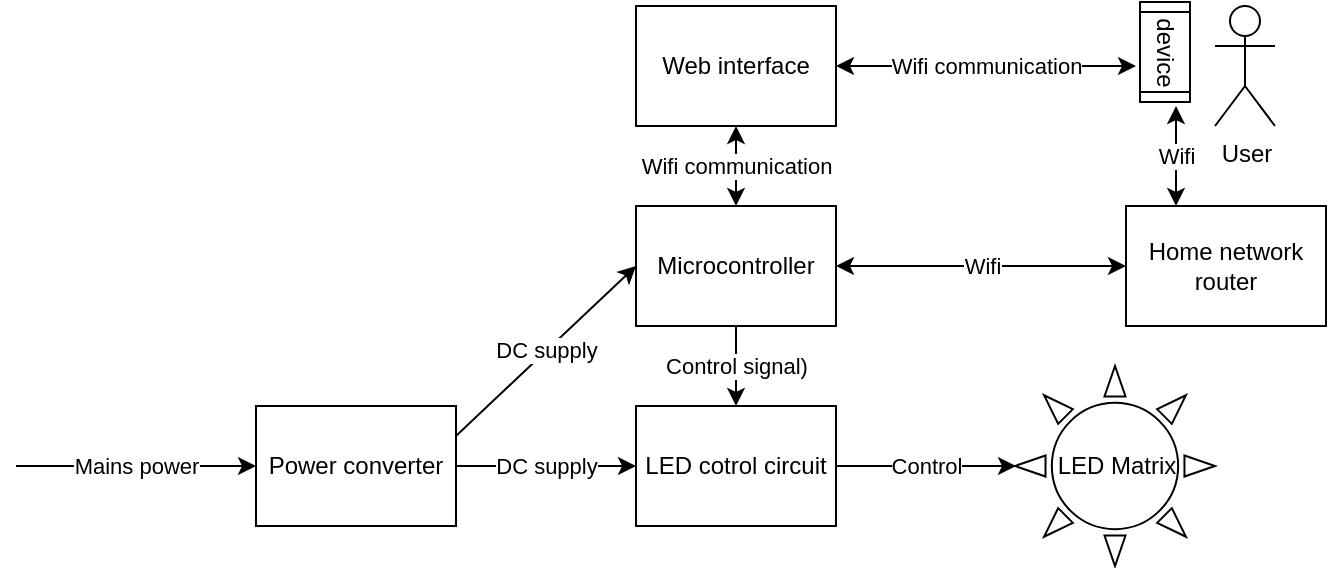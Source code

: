 <mxfile version="14.2.4" type="embed">
    <diagram id="gbPo8Uz2tqgcRO2pYFGg" name="Page-1">
        <mxGraphModel dx="564" dy="478" grid="1" gridSize="10" guides="1" tooltips="1" connect="1" arrows="1" fold="1" page="1" pageScale="1" pageWidth="827" pageHeight="1169" math="0" shadow="0">
            <root>
                <mxCell id="0"/>
                <mxCell id="1" parent="0"/>
                <mxCell id="nIO-XqbXz2LsdsYE7-84-4" value="" style="endArrow=classic;html=1;" parent="1" edge="1">
                    <mxGeometry relative="1" as="geometry">
                        <mxPoint x="20" y="260" as="sourcePoint"/>
                        <mxPoint x="140" y="260" as="targetPoint"/>
                    </mxGeometry>
                </mxCell>
                <mxCell id="nIO-XqbXz2LsdsYE7-84-5" value="Mains power" style="edgeLabel;resizable=0;html=1;align=center;verticalAlign=middle;" parent="nIO-XqbXz2LsdsYE7-84-4" connectable="0" vertex="1">
                    <mxGeometry relative="1" as="geometry"/>
                </mxCell>
                <mxCell id="nIO-XqbXz2LsdsYE7-84-6" value="Power converter" style="rounded=0;whiteSpace=wrap;html=1;" parent="1" vertex="1">
                    <mxGeometry x="140" y="230" width="100" height="60" as="geometry"/>
                </mxCell>
                <mxCell id="nIO-XqbXz2LsdsYE7-84-10" value="Microcontroller" style="rounded=0;whiteSpace=wrap;html=1;" parent="1" vertex="1">
                    <mxGeometry x="330" y="130" width="100" height="60" as="geometry"/>
                </mxCell>
                <mxCell id="nIO-XqbXz2LsdsYE7-84-11" value="LED cotrol circuit" style="rounded=0;whiteSpace=wrap;html=1;" parent="1" vertex="1">
                    <mxGeometry x="330" y="230" width="100" height="60" as="geometry"/>
                </mxCell>
                <mxCell id="nIO-XqbXz2LsdsYE7-84-13" value="User" style="shape=umlActor;verticalLabelPosition=bottom;verticalAlign=top;html=1;outlineConnect=0;" parent="1" vertex="1">
                    <mxGeometry x="619.5" y="30" width="30" height="60" as="geometry"/>
                </mxCell>
                <mxCell id="nIO-XqbXz2LsdsYE7-84-14" value="Web interface" style="rounded=0;whiteSpace=wrap;html=1;" parent="1" vertex="1">
                    <mxGeometry x="330" y="30" width="100" height="60" as="geometry"/>
                </mxCell>
                <mxCell id="nIO-XqbXz2LsdsYE7-84-15" value="&lt;div&gt;device&lt;/div&gt;" style="shape=process;whiteSpace=wrap;html=1;backgroundOutline=1;rotation=90;" parent="1" vertex="1">
                    <mxGeometry x="569.5" y="40.5" width="50" height="25" as="geometry"/>
                </mxCell>
                <mxCell id="nIO-XqbXz2LsdsYE7-84-16" value="Wifi communication" style="endArrow=classic;startArrow=classic;html=1;exitX=1;exitY=0.5;exitDx=0;exitDy=0;" parent="1" source="nIO-XqbXz2LsdsYE7-84-14" edge="1">
                    <mxGeometry width="50" height="50" relative="1" as="geometry">
                        <mxPoint x="480" y="85" as="sourcePoint"/>
                        <mxPoint x="580" y="60" as="targetPoint"/>
                    </mxGeometry>
                </mxCell>
                <mxCell id="nIO-XqbXz2LsdsYE7-84-18" value="DC supply" style="endArrow=classic;html=1;exitX=1;exitY=0.5;exitDx=0;exitDy=0;entryX=0;entryY=0.5;entryDx=0;entryDy=0;" parent="1" source="nIO-XqbXz2LsdsYE7-84-6" target="nIO-XqbXz2LsdsYE7-84-11" edge="1">
                    <mxGeometry width="50" height="50" relative="1" as="geometry">
                        <mxPoint x="390" y="240" as="sourcePoint"/>
                        <mxPoint x="440" y="190" as="targetPoint"/>
                    </mxGeometry>
                </mxCell>
                <mxCell id="nIO-XqbXz2LsdsYE7-84-19" value="DC supply" style="endArrow=classic;html=1;exitX=1;exitY=0.25;exitDx=0;exitDy=0;entryX=0;entryY=0.5;entryDx=0;entryDy=0;" parent="1" source="nIO-XqbXz2LsdsYE7-84-6" target="nIO-XqbXz2LsdsYE7-84-10" edge="1">
                    <mxGeometry width="50" height="50" relative="1" as="geometry">
                        <mxPoint x="390" y="230" as="sourcePoint"/>
                        <mxPoint x="440" y="180" as="targetPoint"/>
                    </mxGeometry>
                </mxCell>
                <mxCell id="nIO-XqbXz2LsdsYE7-84-21" value="&lt;div&gt;Wifi communication&lt;/div&gt;" style="endArrow=classic;startArrow=classic;html=1;exitX=0.5;exitY=0;exitDx=0;exitDy=0;entryX=0.5;entryY=1;entryDx=0;entryDy=0;" parent="1" source="nIO-XqbXz2LsdsYE7-84-10" target="nIO-XqbXz2LsdsYE7-84-14" edge="1">
                    <mxGeometry width="50" height="50" relative="1" as="geometry">
                        <mxPoint x="440" y="220" as="sourcePoint"/>
                        <mxPoint x="490" y="170" as="targetPoint"/>
                        <Array as="points"/>
                    </mxGeometry>
                </mxCell>
                <mxCell id="nIO-XqbXz2LsdsYE7-84-23" value="Control signal)" style="endArrow=classic;html=1;exitX=0.5;exitY=1;exitDx=0;exitDy=0;entryX=0.5;entryY=0;entryDx=0;entryDy=0;" parent="1" source="nIO-XqbXz2LsdsYE7-84-10" target="nIO-XqbXz2LsdsYE7-84-11" edge="1">
                    <mxGeometry width="50" height="50" relative="1" as="geometry">
                        <mxPoint x="430" y="210" as="sourcePoint"/>
                        <mxPoint x="480" y="160" as="targetPoint"/>
                    </mxGeometry>
                </mxCell>
                <mxCell id="nIO-XqbXz2LsdsYE7-84-24" value="Home network router" style="rounded=0;whiteSpace=wrap;html=1;" parent="1" vertex="1">
                    <mxGeometry x="575" y="130" width="100" height="60" as="geometry"/>
                </mxCell>
                <mxCell id="nIO-XqbXz2LsdsYE7-84-25" value="Wifi" style="endArrow=classic;startArrow=classic;html=1;exitX=0;exitY=0.5;exitDx=0;exitDy=0;entryX=1;entryY=0.5;entryDx=0;entryDy=0;" parent="1" source="nIO-XqbXz2LsdsYE7-84-24" target="nIO-XqbXz2LsdsYE7-84-10" edge="1">
                    <mxGeometry width="50" height="50" relative="1" as="geometry">
                        <mxPoint x="380" y="200" as="sourcePoint"/>
                        <mxPoint x="430" y="150" as="targetPoint"/>
                    </mxGeometry>
                </mxCell>
                <mxCell id="nIO-XqbXz2LsdsYE7-84-26" value="Wifi" style="endArrow=classic;startArrow=classic;html=1;exitX=0.25;exitY=0;exitDx=0;exitDy=0;" parent="1" source="nIO-XqbXz2LsdsYE7-84-24" edge="1">
                    <mxGeometry width="50" height="50" relative="1" as="geometry">
                        <mxPoint x="380" y="200" as="sourcePoint"/>
                        <mxPoint x="600" y="80" as="targetPoint"/>
                    </mxGeometry>
                </mxCell>
                <mxCell id="vqjoLDQlY7hcaGNmgycI-2" value="Control" style="endArrow=classic;html=1;exitX=1;exitY=0.5;exitDx=0;exitDy=0;entryX=0;entryY=0.5;entryDx=0;entryDy=0;" parent="1" source="nIO-XqbXz2LsdsYE7-84-11" edge="1">
                    <mxGeometry width="50" height="50" relative="1" as="geometry">
                        <mxPoint x="400" y="290" as="sourcePoint"/>
                        <mxPoint x="520" y="260" as="targetPoint"/>
                    </mxGeometry>
                </mxCell>
                <mxCell id="vqjoLDQlY7hcaGNmgycI-3" value="LED Matrix" style="verticalLabelPosition=middle;verticalAlign=middle;html=1;shape=mxgraph.basic.sun;labelPosition=center;align=center;" parent="1" vertex="1">
                    <mxGeometry x="519.5" y="210" width="100" height="100" as="geometry"/>
                </mxCell>
            </root>
        </mxGraphModel>
    </diagram>
</mxfile>